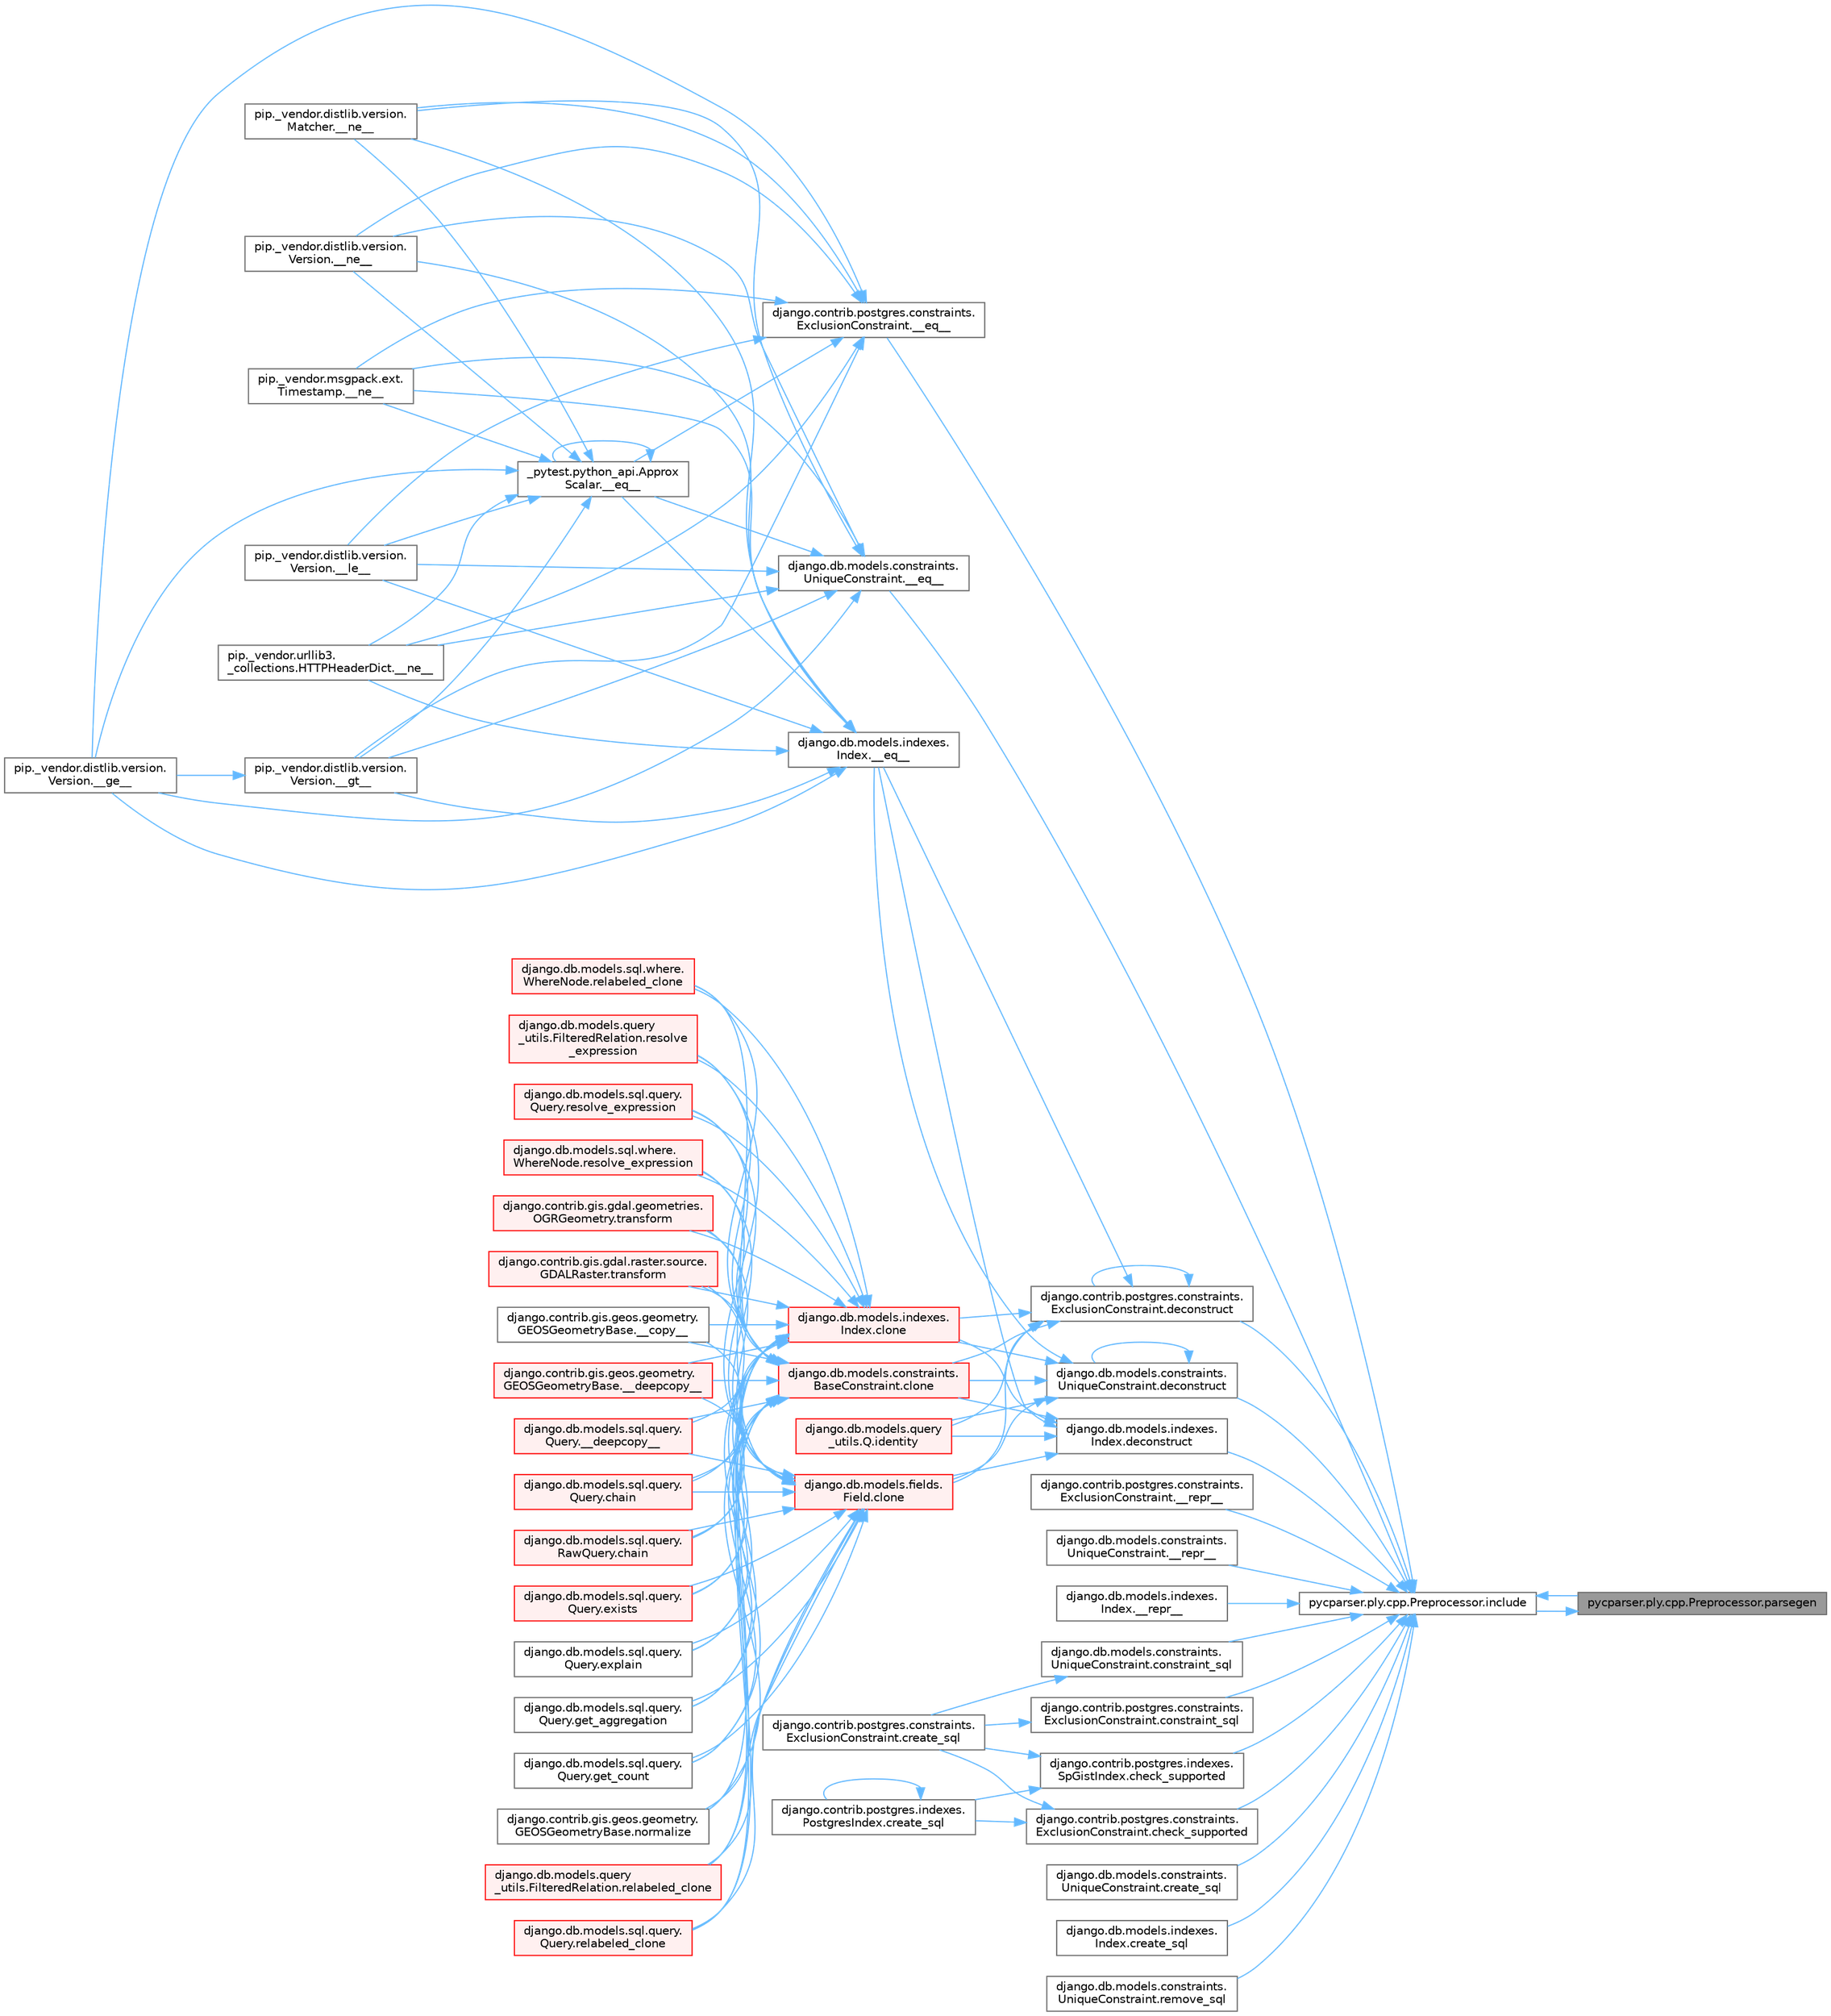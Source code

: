 digraph "pycparser.ply.cpp.Preprocessor.parsegen"
{
 // LATEX_PDF_SIZE
  bgcolor="transparent";
  edge [fontname=Helvetica,fontsize=10,labelfontname=Helvetica,labelfontsize=10];
  node [fontname=Helvetica,fontsize=10,shape=box,height=0.2,width=0.4];
  rankdir="RL";
  Node1 [id="Node000001",label="pycparser.ply.cpp.Preprocessor.parsegen",height=0.2,width=0.4,color="gray40", fillcolor="grey60", style="filled", fontcolor="black",tooltip=" "];
  Node1 -> Node2 [id="edge1_Node000001_Node000002",dir="back",color="steelblue1",style="solid",tooltip=" "];
  Node2 [id="Node000002",label="pycparser.ply.cpp.Preprocessor.include",height=0.2,width=0.4,color="grey40", fillcolor="white", style="filled",URL="$classpycparser_1_1ply_1_1cpp_1_1_preprocessor.html#aa91b0516d72dcf45e3d21b35b84ea1e0",tooltip=" "];
  Node2 -> Node3 [id="edge2_Node000002_Node000003",dir="back",color="steelblue1",style="solid",tooltip=" "];
  Node3 [id="Node000003",label="django.contrib.postgres.constraints.\lExclusionConstraint.__eq__",height=0.2,width=0.4,color="grey40", fillcolor="white", style="filled",URL="$classdjango_1_1contrib_1_1postgres_1_1constraints_1_1_exclusion_constraint.html#af496d048323e51177e1239475f9fe47c",tooltip=" "];
  Node3 -> Node4 [id="edge3_Node000003_Node000004",dir="back",color="steelblue1",style="solid",tooltip=" "];
  Node4 [id="Node000004",label="_pytest.python_api.Approx\lScalar.__eq__",height=0.2,width=0.4,color="grey40", fillcolor="white", style="filled",URL="$class__pytest_1_1python__api_1_1_approx_scalar.html#af4601ee4ca7409927f88c83ebfc3d923",tooltip=" "];
  Node4 -> Node4 [id="edge4_Node000004_Node000004",dir="back",color="steelblue1",style="solid",tooltip=" "];
  Node4 -> Node5 [id="edge5_Node000004_Node000005",dir="back",color="steelblue1",style="solid",tooltip=" "];
  Node5 [id="Node000005",label="pip._vendor.distlib.version.\lVersion.__ge__",height=0.2,width=0.4,color="grey40", fillcolor="white", style="filled",URL="$classpip_1_1__vendor_1_1distlib_1_1version_1_1_version.html#aa6b7b889cebc687ddb5ed9040d01b1ec",tooltip=" "];
  Node4 -> Node6 [id="edge6_Node000004_Node000006",dir="back",color="steelblue1",style="solid",tooltip=" "];
  Node6 [id="Node000006",label="pip._vendor.distlib.version.\lVersion.__gt__",height=0.2,width=0.4,color="grey40", fillcolor="white", style="filled",URL="$classpip_1_1__vendor_1_1distlib_1_1version_1_1_version.html#a51cf0c8da1bb6829173ff6861b10cb5f",tooltip=" "];
  Node6 -> Node5 [id="edge7_Node000006_Node000005",dir="back",color="steelblue1",style="solid",tooltip=" "];
  Node4 -> Node7 [id="edge8_Node000004_Node000007",dir="back",color="steelblue1",style="solid",tooltip=" "];
  Node7 [id="Node000007",label="pip._vendor.distlib.version.\lVersion.__le__",height=0.2,width=0.4,color="grey40", fillcolor="white", style="filled",URL="$classpip_1_1__vendor_1_1distlib_1_1version_1_1_version.html#ae5e2c5d9b76377e286fcf92a382cbb8b",tooltip=" "];
  Node4 -> Node8 [id="edge9_Node000004_Node000008",dir="back",color="steelblue1",style="solid",tooltip=" "];
  Node8 [id="Node000008",label="pip._vendor.distlib.version.\lMatcher.__ne__",height=0.2,width=0.4,color="grey40", fillcolor="white", style="filled",URL="$classpip_1_1__vendor_1_1distlib_1_1version_1_1_matcher.html#a24f8f8a4686bff3018fee5d22f4e02f1",tooltip=" "];
  Node4 -> Node9 [id="edge10_Node000004_Node000009",dir="back",color="steelblue1",style="solid",tooltip=" "];
  Node9 [id="Node000009",label="pip._vendor.distlib.version.\lVersion.__ne__",height=0.2,width=0.4,color="grey40", fillcolor="white", style="filled",URL="$classpip_1_1__vendor_1_1distlib_1_1version_1_1_version.html#aea3cdf6db007318ab1a2e8d144e2a4a1",tooltip=" "];
  Node4 -> Node10 [id="edge11_Node000004_Node000010",dir="back",color="steelblue1",style="solid",tooltip=" "];
  Node10 [id="Node000010",label="pip._vendor.msgpack.ext.\lTimestamp.__ne__",height=0.2,width=0.4,color="grey40", fillcolor="white", style="filled",URL="$classpip_1_1__vendor_1_1msgpack_1_1ext_1_1_timestamp.html#ac38b8cada8075f7a1133b06bc99b2317",tooltip=" "];
  Node4 -> Node11 [id="edge12_Node000004_Node000011",dir="back",color="steelblue1",style="solid",tooltip=" "];
  Node11 [id="Node000011",label="pip._vendor.urllib3.\l_collections.HTTPHeaderDict.__ne__",height=0.2,width=0.4,color="grey40", fillcolor="white", style="filled",URL="$classpip_1_1__vendor_1_1urllib3_1_1__collections_1_1_h_t_t_p_header_dict.html#aa7766a9499d33160a1258e140e35a806",tooltip=" "];
  Node3 -> Node5 [id="edge13_Node000003_Node000005",dir="back",color="steelblue1",style="solid",tooltip=" "];
  Node3 -> Node6 [id="edge14_Node000003_Node000006",dir="back",color="steelblue1",style="solid",tooltip=" "];
  Node3 -> Node7 [id="edge15_Node000003_Node000007",dir="back",color="steelblue1",style="solid",tooltip=" "];
  Node3 -> Node8 [id="edge16_Node000003_Node000008",dir="back",color="steelblue1",style="solid",tooltip=" "];
  Node3 -> Node9 [id="edge17_Node000003_Node000009",dir="back",color="steelblue1",style="solid",tooltip=" "];
  Node3 -> Node10 [id="edge18_Node000003_Node000010",dir="back",color="steelblue1",style="solid",tooltip=" "];
  Node3 -> Node11 [id="edge19_Node000003_Node000011",dir="back",color="steelblue1",style="solid",tooltip=" "];
  Node2 -> Node12 [id="edge20_Node000002_Node000012",dir="back",color="steelblue1",style="solid",tooltip=" "];
  Node12 [id="Node000012",label="django.db.models.constraints.\lUniqueConstraint.__eq__",height=0.2,width=0.4,color="grey40", fillcolor="white", style="filled",URL="$classdjango_1_1db_1_1models_1_1constraints_1_1_unique_constraint.html#a1a877e5c6def4673a480b3fd44e3ad19",tooltip=" "];
  Node12 -> Node4 [id="edge21_Node000012_Node000004",dir="back",color="steelblue1",style="solid",tooltip=" "];
  Node12 -> Node5 [id="edge22_Node000012_Node000005",dir="back",color="steelblue1",style="solid",tooltip=" "];
  Node12 -> Node6 [id="edge23_Node000012_Node000006",dir="back",color="steelblue1",style="solid",tooltip=" "];
  Node12 -> Node7 [id="edge24_Node000012_Node000007",dir="back",color="steelblue1",style="solid",tooltip=" "];
  Node12 -> Node8 [id="edge25_Node000012_Node000008",dir="back",color="steelblue1",style="solid",tooltip=" "];
  Node12 -> Node9 [id="edge26_Node000012_Node000009",dir="back",color="steelblue1",style="solid",tooltip=" "];
  Node12 -> Node10 [id="edge27_Node000012_Node000010",dir="back",color="steelblue1",style="solid",tooltip=" "];
  Node12 -> Node11 [id="edge28_Node000012_Node000011",dir="back",color="steelblue1",style="solid",tooltip=" "];
  Node2 -> Node13 [id="edge29_Node000002_Node000013",dir="back",color="steelblue1",style="solid",tooltip=" "];
  Node13 [id="Node000013",label="django.contrib.postgres.constraints.\lExclusionConstraint.__repr__",height=0.2,width=0.4,color="grey40", fillcolor="white", style="filled",URL="$classdjango_1_1contrib_1_1postgres_1_1constraints_1_1_exclusion_constraint.html#a0771594ced240daa3e783f821d28adb5",tooltip=" "];
  Node2 -> Node14 [id="edge30_Node000002_Node000014",dir="back",color="steelblue1",style="solid",tooltip=" "];
  Node14 [id="Node000014",label="django.db.models.constraints.\lUniqueConstraint.__repr__",height=0.2,width=0.4,color="grey40", fillcolor="white", style="filled",URL="$classdjango_1_1db_1_1models_1_1constraints_1_1_unique_constraint.html#a182454ed288d36d2033f34e2442e63b6",tooltip=" "];
  Node2 -> Node15 [id="edge31_Node000002_Node000015",dir="back",color="steelblue1",style="solid",tooltip=" "];
  Node15 [id="Node000015",label="django.db.models.indexes.\lIndex.__repr__",height=0.2,width=0.4,color="grey40", fillcolor="white", style="filled",URL="$classdjango_1_1db_1_1models_1_1indexes_1_1_index.html#a491779817a13ed7b81a3fa01cb34b2c6",tooltip=" "];
  Node2 -> Node16 [id="edge32_Node000002_Node000016",dir="back",color="steelblue1",style="solid",tooltip=" "];
  Node16 [id="Node000016",label="django.contrib.postgres.constraints.\lExclusionConstraint.check_supported",height=0.2,width=0.4,color="grey40", fillcolor="white", style="filled",URL="$classdjango_1_1contrib_1_1postgres_1_1constraints_1_1_exclusion_constraint.html#afce44af1fdf188bca4592f852eb897c3",tooltip=" "];
  Node16 -> Node17 [id="edge33_Node000016_Node000017",dir="back",color="steelblue1",style="solid",tooltip=" "];
  Node17 [id="Node000017",label="django.contrib.postgres.constraints.\lExclusionConstraint.create_sql",height=0.2,width=0.4,color="grey40", fillcolor="white", style="filled",URL="$classdjango_1_1contrib_1_1postgres_1_1constraints_1_1_exclusion_constraint.html#a491aa9fcecb71b800a51e96a00892078",tooltip=" "];
  Node16 -> Node18 [id="edge34_Node000016_Node000018",dir="back",color="steelblue1",style="solid",tooltip=" "];
  Node18 [id="Node000018",label="django.contrib.postgres.indexes.\lPostgresIndex.create_sql",height=0.2,width=0.4,color="grey40", fillcolor="white", style="filled",URL="$classdjango_1_1contrib_1_1postgres_1_1indexes_1_1_postgres_index.html#aca4fb7bbfc0ddbcbbb35f50aeb275adc",tooltip=" "];
  Node18 -> Node18 [id="edge35_Node000018_Node000018",dir="back",color="steelblue1",style="solid",tooltip=" "];
  Node2 -> Node19 [id="edge36_Node000002_Node000019",dir="back",color="steelblue1",style="solid",tooltip=" "];
  Node19 [id="Node000019",label="django.contrib.postgres.indexes.\lSpGistIndex.check_supported",height=0.2,width=0.4,color="grey40", fillcolor="white", style="filled",URL="$classdjango_1_1contrib_1_1postgres_1_1indexes_1_1_sp_gist_index.html#aa2d05c1b3c304ae928ef271c01011447",tooltip=" "];
  Node19 -> Node17 [id="edge37_Node000019_Node000017",dir="back",color="steelblue1",style="solid",tooltip=" "];
  Node19 -> Node18 [id="edge38_Node000019_Node000018",dir="back",color="steelblue1",style="solid",tooltip=" "];
  Node2 -> Node20 [id="edge39_Node000002_Node000020",dir="back",color="steelblue1",style="solid",tooltip=" "];
  Node20 [id="Node000020",label="django.contrib.postgres.constraints.\lExclusionConstraint.constraint_sql",height=0.2,width=0.4,color="grey40", fillcolor="white", style="filled",URL="$classdjango_1_1contrib_1_1postgres_1_1constraints_1_1_exclusion_constraint.html#a9c7786d94df04c688d948011958a68c1",tooltip=" "];
  Node20 -> Node17 [id="edge40_Node000020_Node000017",dir="back",color="steelblue1",style="solid",tooltip=" "];
  Node2 -> Node21 [id="edge41_Node000002_Node000021",dir="back",color="steelblue1",style="solid",tooltip=" "];
  Node21 [id="Node000021",label="django.db.models.constraints.\lUniqueConstraint.constraint_sql",height=0.2,width=0.4,color="grey40", fillcolor="white", style="filled",URL="$classdjango_1_1db_1_1models_1_1constraints_1_1_unique_constraint.html#ad8e91d3d3fb576b5000de9908877754d",tooltip=" "];
  Node21 -> Node17 [id="edge42_Node000021_Node000017",dir="back",color="steelblue1",style="solid",tooltip=" "];
  Node2 -> Node22 [id="edge43_Node000002_Node000022",dir="back",color="steelblue1",style="solid",tooltip=" "];
  Node22 [id="Node000022",label="django.db.models.constraints.\lUniqueConstraint.create_sql",height=0.2,width=0.4,color="grey40", fillcolor="white", style="filled",URL="$classdjango_1_1db_1_1models_1_1constraints_1_1_unique_constraint.html#ad0cc45d12329073fac8ae7b419a34cae",tooltip=" "];
  Node2 -> Node23 [id="edge44_Node000002_Node000023",dir="back",color="steelblue1",style="solid",tooltip=" "];
  Node23 [id="Node000023",label="django.db.models.indexes.\lIndex.create_sql",height=0.2,width=0.4,color="grey40", fillcolor="white", style="filled",URL="$classdjango_1_1db_1_1models_1_1indexes_1_1_index.html#a7e8410dc834fe4215a58d075ccddd399",tooltip=" "];
  Node2 -> Node24 [id="edge45_Node000002_Node000024",dir="back",color="steelblue1",style="solid",tooltip=" "];
  Node24 [id="Node000024",label="django.contrib.postgres.constraints.\lExclusionConstraint.deconstruct",height=0.2,width=0.4,color="grey40", fillcolor="white", style="filled",URL="$classdjango_1_1contrib_1_1postgres_1_1constraints_1_1_exclusion_constraint.html#ad7f2b1013a1aeb3f6e584282ead19dfb",tooltip=" "];
  Node24 -> Node25 [id="edge46_Node000024_Node000025",dir="back",color="steelblue1",style="solid",tooltip=" "];
  Node25 [id="Node000025",label="django.db.models.indexes.\lIndex.__eq__",height=0.2,width=0.4,color="grey40", fillcolor="white", style="filled",URL="$classdjango_1_1db_1_1models_1_1indexes_1_1_index.html#a610477616672fd35272d94ba513c1496",tooltip=" "];
  Node25 -> Node4 [id="edge47_Node000025_Node000004",dir="back",color="steelblue1",style="solid",tooltip=" "];
  Node25 -> Node5 [id="edge48_Node000025_Node000005",dir="back",color="steelblue1",style="solid",tooltip=" "];
  Node25 -> Node6 [id="edge49_Node000025_Node000006",dir="back",color="steelblue1",style="solid",tooltip=" "];
  Node25 -> Node7 [id="edge50_Node000025_Node000007",dir="back",color="steelblue1",style="solid",tooltip=" "];
  Node25 -> Node8 [id="edge51_Node000025_Node000008",dir="back",color="steelblue1",style="solid",tooltip=" "];
  Node25 -> Node9 [id="edge52_Node000025_Node000009",dir="back",color="steelblue1",style="solid",tooltip=" "];
  Node25 -> Node10 [id="edge53_Node000025_Node000010",dir="back",color="steelblue1",style="solid",tooltip=" "];
  Node25 -> Node11 [id="edge54_Node000025_Node000011",dir="back",color="steelblue1",style="solid",tooltip=" "];
  Node24 -> Node26 [id="edge55_Node000024_Node000026",dir="back",color="steelblue1",style="solid",tooltip=" "];
  Node26 [id="Node000026",label="django.db.models.constraints.\lBaseConstraint.clone",height=0.2,width=0.4,color="red", fillcolor="#FFF0F0", style="filled",URL="$classdjango_1_1db_1_1models_1_1constraints_1_1_base_constraint.html#a0f02e73d4209006f6317758e83ccf8ac",tooltip=" "];
  Node26 -> Node27 [id="edge56_Node000026_Node000027",dir="back",color="steelblue1",style="solid",tooltip=" "];
  Node27 [id="Node000027",label="django.contrib.gis.geos.geometry.\lGEOSGeometryBase.__copy__",height=0.2,width=0.4,color="grey40", fillcolor="white", style="filled",URL="$classdjango_1_1contrib_1_1gis_1_1geos_1_1geometry_1_1_g_e_o_s_geometry_base.html#ae0f85dbfd6e6e2dab4aa9dd295340b87",tooltip=" "];
  Node26 -> Node28 [id="edge57_Node000026_Node000028",dir="back",color="steelblue1",style="solid",tooltip=" "];
  Node28 [id="Node000028",label="django.contrib.gis.geos.geometry.\lGEOSGeometryBase.__deepcopy__",height=0.2,width=0.4,color="red", fillcolor="#FFF0F0", style="filled",URL="$classdjango_1_1contrib_1_1gis_1_1geos_1_1geometry_1_1_g_e_o_s_geometry_base.html#ac6f16be987e8c98b9ecb52ccb388c18c",tooltip=" "];
  Node26 -> Node318 [id="edge58_Node000026_Node000318",dir="back",color="steelblue1",style="solid",tooltip=" "];
  Node318 [id="Node000318",label="django.db.models.sql.query.\lQuery.__deepcopy__",height=0.2,width=0.4,color="red", fillcolor="#FFF0F0", style="filled",URL="$classdjango_1_1db_1_1models_1_1sql_1_1query_1_1_query.html#a03b0d1ca81a588c179694300577a5dde",tooltip=" "];
  Node26 -> Node319 [id="edge59_Node000026_Node000319",dir="back",color="steelblue1",style="solid",tooltip=" "];
  Node319 [id="Node000319",label="django.db.models.sql.query.\lQuery.chain",height=0.2,width=0.4,color="red", fillcolor="#FFF0F0", style="filled",URL="$classdjango_1_1db_1_1models_1_1sql_1_1query_1_1_query.html#aa3fe5320676d05bc24bd69dcfc785a8f",tooltip=" "];
  Node26 -> Node325 [id="edge60_Node000026_Node000325",dir="back",color="steelblue1",style="solid",tooltip=" "];
  Node325 [id="Node000325",label="django.db.models.sql.query.\lRawQuery.chain",height=0.2,width=0.4,color="red", fillcolor="#FFF0F0", style="filled",URL="$classdjango_1_1db_1_1models_1_1sql_1_1query_1_1_raw_query.html#a7fe9f8502e3420c0378f6edce01aa68b",tooltip=" "];
  Node26 -> Node326 [id="edge61_Node000026_Node000326",dir="back",color="steelblue1",style="solid",tooltip=" "];
  Node326 [id="Node000326",label="django.db.models.sql.query.\lQuery.exists",height=0.2,width=0.4,color="red", fillcolor="#FFF0F0", style="filled",URL="$classdjango_1_1db_1_1models_1_1sql_1_1query_1_1_query.html#ae5c8bc324c4badfdcba3d115464be353",tooltip=" "];
  Node26 -> Node739 [id="edge62_Node000026_Node000739",dir="back",color="steelblue1",style="solid",tooltip=" "];
  Node739 [id="Node000739",label="django.db.models.sql.query.\lQuery.explain",height=0.2,width=0.4,color="grey40", fillcolor="white", style="filled",URL="$classdjango_1_1db_1_1models_1_1sql_1_1query_1_1_query.html#a2017a64b53a6a8b184261899b21895e4",tooltip=" "];
  Node26 -> Node740 [id="edge63_Node000026_Node000740",dir="back",color="steelblue1",style="solid",tooltip=" "];
  Node740 [id="Node000740",label="django.db.models.sql.query.\lQuery.get_aggregation",height=0.2,width=0.4,color="grey40", fillcolor="white", style="filled",URL="$classdjango_1_1db_1_1models_1_1sql_1_1query_1_1_query.html#a838bcc369ee808b360b6ab68323868e0",tooltip=" "];
  Node26 -> Node741 [id="edge64_Node000026_Node000741",dir="back",color="steelblue1",style="solid",tooltip=" "];
  Node741 [id="Node000741",label="django.db.models.sql.query.\lQuery.get_count",height=0.2,width=0.4,color="grey40", fillcolor="white", style="filled",URL="$classdjango_1_1db_1_1models_1_1sql_1_1query_1_1_query.html#a4e6c10ea949b3a1c70851e0002656a09",tooltip=" "];
  Node26 -> Node742 [id="edge65_Node000026_Node000742",dir="back",color="steelblue1",style="solid",tooltip=" "];
  Node742 [id="Node000742",label="django.contrib.gis.geos.geometry.\lGEOSGeometryBase.normalize",height=0.2,width=0.4,color="grey40", fillcolor="white", style="filled",URL="$classdjango_1_1contrib_1_1gis_1_1geos_1_1geometry_1_1_g_e_o_s_geometry_base.html#a8aced8b6d5ffee28e6220e108d7fec9b",tooltip=" "];
  Node26 -> Node743 [id="edge66_Node000026_Node000743",dir="back",color="steelblue1",style="solid",tooltip=" "];
  Node743 [id="Node000743",label="django.db.models.query\l_utils.FilteredRelation.relabeled_clone",height=0.2,width=0.4,color="red", fillcolor="#FFF0F0", style="filled",URL="$classdjango_1_1db_1_1models_1_1query__utils_1_1_filtered_relation.html#a54721cf88cda04227bc9137fac94d470",tooltip=" "];
  Node26 -> Node744 [id="edge67_Node000026_Node000744",dir="back",color="steelblue1",style="solid",tooltip=" "];
  Node744 [id="Node000744",label="django.db.models.sql.query.\lQuery.relabeled_clone",height=0.2,width=0.4,color="red", fillcolor="#FFF0F0", style="filled",URL="$classdjango_1_1db_1_1models_1_1sql_1_1query_1_1_query.html#af280d6a64a9e44dd71caa13a91ccf716",tooltip=" "];
  Node26 -> Node747 [id="edge68_Node000026_Node000747",dir="back",color="steelblue1",style="solid",tooltip=" "];
  Node747 [id="Node000747",label="django.db.models.sql.where.\lWhereNode.relabeled_clone",height=0.2,width=0.4,color="red", fillcolor="#FFF0F0", style="filled",URL="$classdjango_1_1db_1_1models_1_1sql_1_1where_1_1_where_node.html#acb4f80fab7f4124b0f0e418442cec200",tooltip=" "];
  Node26 -> Node748 [id="edge69_Node000026_Node000748",dir="back",color="steelblue1",style="solid",tooltip=" "];
  Node748 [id="Node000748",label="django.db.models.query\l_utils.FilteredRelation.resolve\l_expression",height=0.2,width=0.4,color="red", fillcolor="#FFF0F0", style="filled",URL="$classdjango_1_1db_1_1models_1_1query__utils_1_1_filtered_relation.html#a3f24fb1b73679c55925f8e4dcd511536",tooltip=" "];
  Node26 -> Node749 [id="edge70_Node000026_Node000749",dir="back",color="steelblue1",style="solid",tooltip=" "];
  Node749 [id="Node000749",label="django.db.models.sql.query.\lQuery.resolve_expression",height=0.2,width=0.4,color="red", fillcolor="#FFF0F0", style="filled",URL="$classdjango_1_1db_1_1models_1_1sql_1_1query_1_1_query.html#a9f7253d9010a6f0082182c39b0255e52",tooltip=" "];
  Node26 -> Node750 [id="edge71_Node000026_Node000750",dir="back",color="steelblue1",style="solid",tooltip=" "];
  Node750 [id="Node000750",label="django.db.models.sql.where.\lWhereNode.resolve_expression",height=0.2,width=0.4,color="red", fillcolor="#FFF0F0", style="filled",URL="$classdjango_1_1db_1_1models_1_1sql_1_1where_1_1_where_node.html#a6c40a769daf4cf5e7eac05f3943d42e9",tooltip=" "];
  Node26 -> Node751 [id="edge72_Node000026_Node000751",dir="back",color="steelblue1",style="solid",tooltip=" "];
  Node751 [id="Node000751",label="django.contrib.gis.gdal.geometries.\lOGRGeometry.transform",height=0.2,width=0.4,color="red", fillcolor="#FFF0F0", style="filled",URL="$classdjango_1_1contrib_1_1gis_1_1gdal_1_1geometries_1_1_o_g_r_geometry.html#ab67a02e9a12ddd1da2a9bbe77efe3f93",tooltip=" "];
  Node26 -> Node756 [id="edge73_Node000026_Node000756",dir="back",color="steelblue1",style="solid",tooltip=" "];
  Node756 [id="Node000756",label="django.contrib.gis.gdal.raster.source.\lGDALRaster.transform",height=0.2,width=0.4,color="red", fillcolor="#FFF0F0", style="filled",URL="$classdjango_1_1contrib_1_1gis_1_1gdal_1_1raster_1_1source_1_1_g_d_a_l_raster.html#ac5283a9f9f3834181470dffd8dcddbd0",tooltip=" "];
  Node24 -> Node736 [id="edge74_Node000024_Node000736",dir="back",color="steelblue1",style="solid",tooltip=" "];
  Node736 [id="Node000736",label="django.db.models.fields.\lField.clone",height=0.2,width=0.4,color="red", fillcolor="#FFF0F0", style="filled",URL="$classdjango_1_1db_1_1models_1_1fields_1_1_field.html#aeaf9d4a620ef742dbc6414393f549ee2",tooltip=" "];
  Node736 -> Node27 [id="edge75_Node000736_Node000027",dir="back",color="steelblue1",style="solid",tooltip=" "];
  Node736 -> Node28 [id="edge76_Node000736_Node000028",dir="back",color="steelblue1",style="solid",tooltip=" "];
  Node736 -> Node318 [id="edge77_Node000736_Node000318",dir="back",color="steelblue1",style="solid",tooltip=" "];
  Node736 -> Node319 [id="edge78_Node000736_Node000319",dir="back",color="steelblue1",style="solid",tooltip=" "];
  Node736 -> Node325 [id="edge79_Node000736_Node000325",dir="back",color="steelblue1",style="solid",tooltip=" "];
  Node736 -> Node326 [id="edge80_Node000736_Node000326",dir="back",color="steelblue1",style="solid",tooltip=" "];
  Node736 -> Node739 [id="edge81_Node000736_Node000739",dir="back",color="steelblue1",style="solid",tooltip=" "];
  Node736 -> Node740 [id="edge82_Node000736_Node000740",dir="back",color="steelblue1",style="solid",tooltip=" "];
  Node736 -> Node741 [id="edge83_Node000736_Node000741",dir="back",color="steelblue1",style="solid",tooltip=" "];
  Node736 -> Node742 [id="edge84_Node000736_Node000742",dir="back",color="steelblue1",style="solid",tooltip=" "];
  Node736 -> Node743 [id="edge85_Node000736_Node000743",dir="back",color="steelblue1",style="solid",tooltip=" "];
  Node736 -> Node744 [id="edge86_Node000736_Node000744",dir="back",color="steelblue1",style="solid",tooltip=" "];
  Node736 -> Node747 [id="edge87_Node000736_Node000747",dir="back",color="steelblue1",style="solid",tooltip=" "];
  Node736 -> Node748 [id="edge88_Node000736_Node000748",dir="back",color="steelblue1",style="solid",tooltip=" "];
  Node736 -> Node749 [id="edge89_Node000736_Node000749",dir="back",color="steelblue1",style="solid",tooltip=" "];
  Node736 -> Node750 [id="edge90_Node000736_Node000750",dir="back",color="steelblue1",style="solid",tooltip=" "];
  Node736 -> Node751 [id="edge91_Node000736_Node000751",dir="back",color="steelblue1",style="solid",tooltip=" "];
  Node736 -> Node756 [id="edge92_Node000736_Node000756",dir="back",color="steelblue1",style="solid",tooltip=" "];
  Node24 -> Node738 [id="edge93_Node000024_Node000738",dir="back",color="steelblue1",style="solid",tooltip=" "];
  Node738 [id="Node000738",label="django.db.models.indexes.\lIndex.clone",height=0.2,width=0.4,color="red", fillcolor="#FFF0F0", style="filled",URL="$classdjango_1_1db_1_1models_1_1indexes_1_1_index.html#aeaccf659cbc1989e539625d16602541e",tooltip=" "];
  Node738 -> Node27 [id="edge94_Node000738_Node000027",dir="back",color="steelblue1",style="solid",tooltip=" "];
  Node738 -> Node28 [id="edge95_Node000738_Node000028",dir="back",color="steelblue1",style="solid",tooltip=" "];
  Node738 -> Node318 [id="edge96_Node000738_Node000318",dir="back",color="steelblue1",style="solid",tooltip=" "];
  Node738 -> Node319 [id="edge97_Node000738_Node000319",dir="back",color="steelblue1",style="solid",tooltip=" "];
  Node738 -> Node325 [id="edge98_Node000738_Node000325",dir="back",color="steelblue1",style="solid",tooltip=" "];
  Node738 -> Node326 [id="edge99_Node000738_Node000326",dir="back",color="steelblue1",style="solid",tooltip=" "];
  Node738 -> Node739 [id="edge100_Node000738_Node000739",dir="back",color="steelblue1",style="solid",tooltip=" "];
  Node738 -> Node740 [id="edge101_Node000738_Node000740",dir="back",color="steelblue1",style="solid",tooltip=" "];
  Node738 -> Node741 [id="edge102_Node000738_Node000741",dir="back",color="steelblue1",style="solid",tooltip=" "];
  Node738 -> Node742 [id="edge103_Node000738_Node000742",dir="back",color="steelblue1",style="solid",tooltip=" "];
  Node738 -> Node743 [id="edge104_Node000738_Node000743",dir="back",color="steelblue1",style="solid",tooltip=" "];
  Node738 -> Node744 [id="edge105_Node000738_Node000744",dir="back",color="steelblue1",style="solid",tooltip=" "];
  Node738 -> Node747 [id="edge106_Node000738_Node000747",dir="back",color="steelblue1",style="solid",tooltip=" "];
  Node738 -> Node748 [id="edge107_Node000738_Node000748",dir="back",color="steelblue1",style="solid",tooltip=" "];
  Node738 -> Node749 [id="edge108_Node000738_Node000749",dir="back",color="steelblue1",style="solid",tooltip=" "];
  Node738 -> Node750 [id="edge109_Node000738_Node000750",dir="back",color="steelblue1",style="solid",tooltip=" "];
  Node738 -> Node751 [id="edge110_Node000738_Node000751",dir="back",color="steelblue1",style="solid",tooltip=" "];
  Node738 -> Node756 [id="edge111_Node000738_Node000756",dir="back",color="steelblue1",style="solid",tooltip=" "];
  Node24 -> Node24 [id="edge112_Node000024_Node000024",dir="back",color="steelblue1",style="solid",tooltip=" "];
  Node24 -> Node758 [id="edge113_Node000024_Node000758",dir="back",color="steelblue1",style="solid",tooltip=" "];
  Node758 [id="Node000758",label="django.db.models.query\l_utils.Q.identity",height=0.2,width=0.4,color="red", fillcolor="#FFF0F0", style="filled",URL="$classdjango_1_1db_1_1models_1_1query__utils_1_1_q.html#a63129a45cd7e8fa8b4789ce076f445a3",tooltip=" "];
  Node2 -> Node735 [id="edge114_Node000002_Node000735",dir="back",color="steelblue1",style="solid",tooltip=" "];
  Node735 [id="Node000735",label="django.db.models.constraints.\lUniqueConstraint.deconstruct",height=0.2,width=0.4,color="grey40", fillcolor="white", style="filled",URL="$classdjango_1_1db_1_1models_1_1constraints_1_1_unique_constraint.html#a79dd632a14039b180b2b909fefcfce70",tooltip=" "];
  Node735 -> Node25 [id="edge115_Node000735_Node000025",dir="back",color="steelblue1",style="solid",tooltip=" "];
  Node735 -> Node26 [id="edge116_Node000735_Node000026",dir="back",color="steelblue1",style="solid",tooltip=" "];
  Node735 -> Node736 [id="edge117_Node000735_Node000736",dir="back",color="steelblue1",style="solid",tooltip=" "];
  Node735 -> Node738 [id="edge118_Node000735_Node000738",dir="back",color="steelblue1",style="solid",tooltip=" "];
  Node735 -> Node735 [id="edge119_Node000735_Node000735",dir="back",color="steelblue1",style="solid",tooltip=" "];
  Node735 -> Node758 [id="edge120_Node000735_Node000758",dir="back",color="steelblue1",style="solid",tooltip=" "];
  Node2 -> Node759 [id="edge121_Node000002_Node000759",dir="back",color="steelblue1",style="solid",tooltip=" "];
  Node759 [id="Node000759",label="django.db.models.indexes.\lIndex.deconstruct",height=0.2,width=0.4,color="grey40", fillcolor="white", style="filled",URL="$classdjango_1_1db_1_1models_1_1indexes_1_1_index.html#ad28ee8ce2b1da28df32f78ea1c2d9741",tooltip=" "];
  Node759 -> Node25 [id="edge122_Node000759_Node000025",dir="back",color="steelblue1",style="solid",tooltip=" "];
  Node759 -> Node26 [id="edge123_Node000759_Node000026",dir="back",color="steelblue1",style="solid",tooltip=" "];
  Node759 -> Node736 [id="edge124_Node000759_Node000736",dir="back",color="steelblue1",style="solid",tooltip=" "];
  Node759 -> Node738 [id="edge125_Node000759_Node000738",dir="back",color="steelblue1",style="solid",tooltip=" "];
  Node759 -> Node758 [id="edge126_Node000759_Node000758",dir="back",color="steelblue1",style="solid",tooltip=" "];
  Node2 -> Node1 [id="edge127_Node000002_Node000001",dir="back",color="steelblue1",style="solid",tooltip=" "];
  Node2 -> Node760 [id="edge128_Node000002_Node000760",dir="back",color="steelblue1",style="solid",tooltip=" "];
  Node760 [id="Node000760",label="django.db.models.constraints.\lUniqueConstraint.remove_sql",height=0.2,width=0.4,color="grey40", fillcolor="white", style="filled",URL="$classdjango_1_1db_1_1models_1_1constraints_1_1_unique_constraint.html#ab15414e4b19d874a865c00e01427dfd1",tooltip=" "];
}
